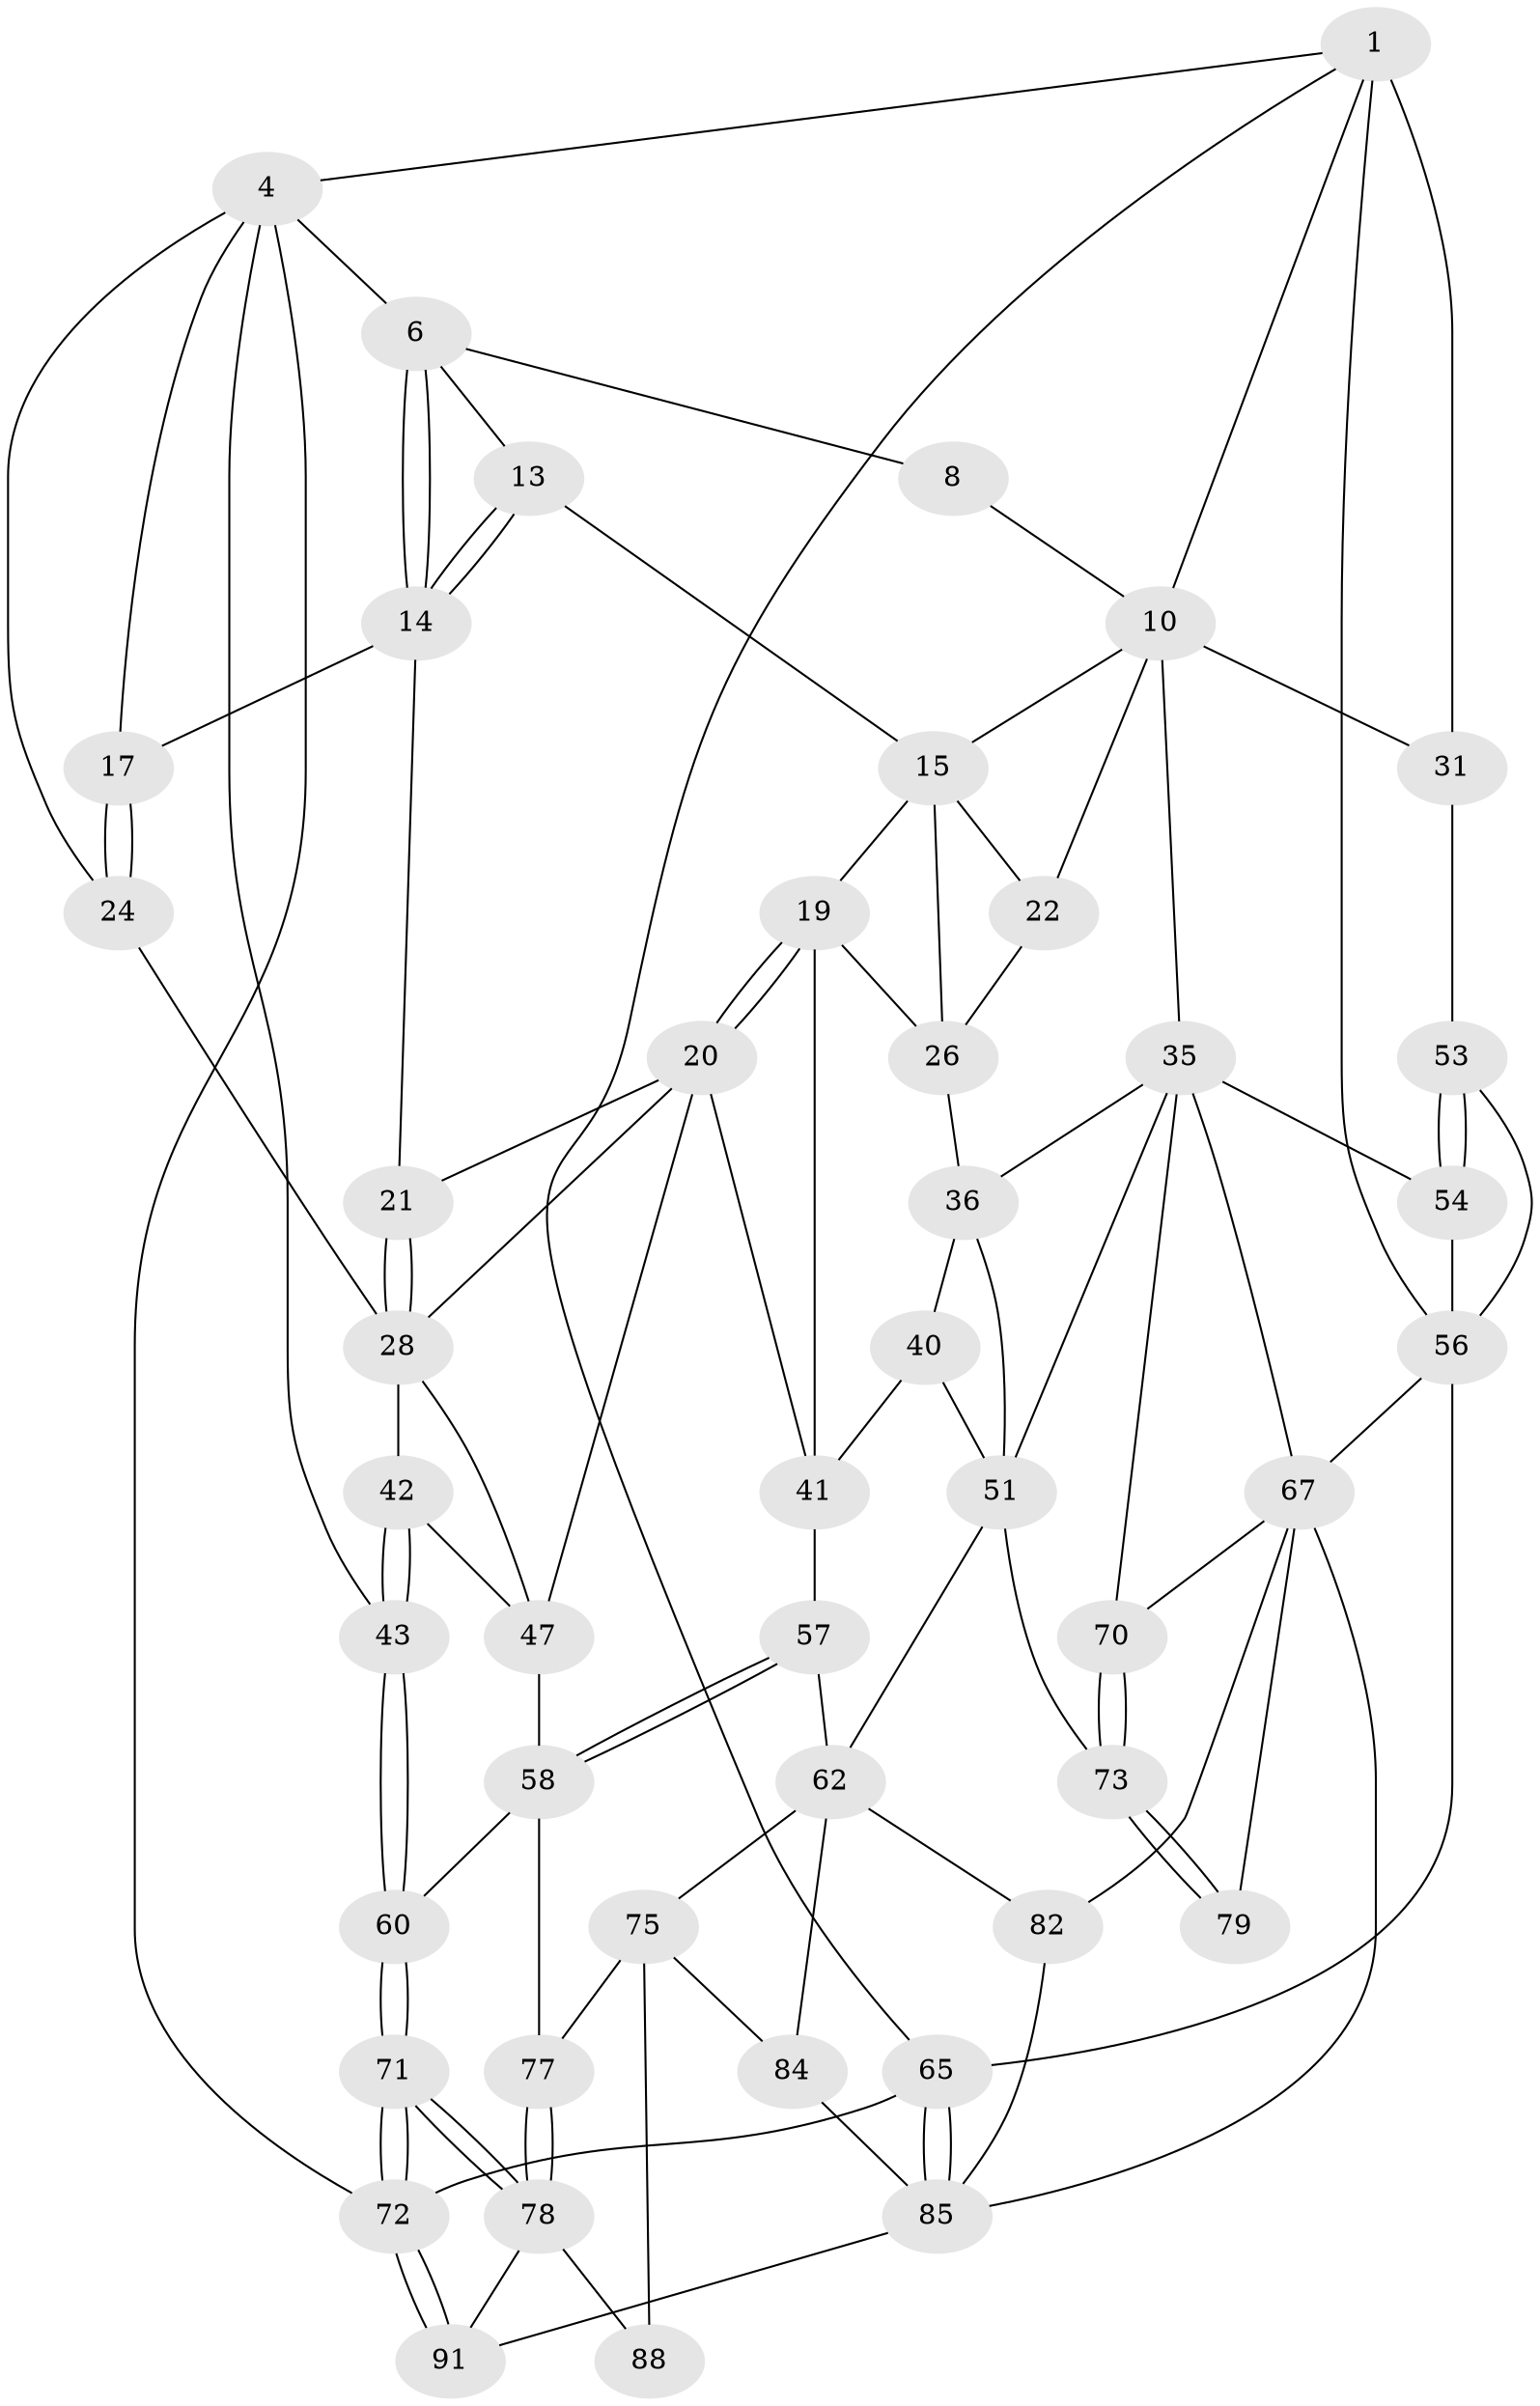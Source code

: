 // original degree distribution, {3: 0.0425531914893617, 6: 0.24468085106382978, 4: 0.22340425531914893, 5: 0.48936170212765956}
// Generated by graph-tools (version 1.1) at 2025/16/03/09/25 04:16:44]
// undirected, 47 vertices, 106 edges
graph export_dot {
graph [start="1"]
  node [color=gray90,style=filled];
  1 [pos="+0.757987592457198+0",super="+9+2"];
  4 [pos="+0+0",super="+5+25"];
  6 [pos="+0.3283489170507281+0",super="+7"];
  8 [pos="+0.5000689105658201+0"];
  10 [pos="+0.6568417660226371+0.12899334490293363",super="+11+34"];
  13 [pos="+0.44346079557934587+0.024950959900102612"];
  14 [pos="+0.3177901709192865+0.07468721941950401",super="+16"];
  15 [pos="+0.45036869664471385+0.03965315775832108",super="+18"];
  17 [pos="+0.1730211380002744+0.033847212265075755"];
  19 [pos="+0.339287222931443+0.20791337731427317",super="+27"];
  20 [pos="+0.32186164926221433+0.21147091414564795",super="+45"];
  21 [pos="+0.30562253287533103+0.20383746244756534"];
  22 [pos="+0.5694269830075478+0.1914408550483422"];
  24 [pos="+0.0702620878865651+0.14772135513337292"];
  26 [pos="+0.4165298605346097+0.219826949294947",super="+38"];
  28 [pos="+0.2091149587424707+0.25302918670204905",super="+29"];
  31 [pos="+0.8397213901925505+0.13278997652000127",super="+32"];
  35 [pos="+0.6106115883672457+0.3444651235911932",super="+49"];
  36 [pos="+0.6097626362649636+0.34425673801603435",super="+37"];
  40 [pos="+0.4665047261501718+0.39359872958911307"];
  41 [pos="+0.44006094618434666+0.4022261477795557",super="+44"];
  42 [pos="+0.03914923873629284+0.353016862458758"];
  43 [pos="+0+0.3842200846937035"];
  47 [pos="+0.1376413228194972+0.40064732292333427",super="+48"];
  51 [pos="+0.5885748947388929+0.5311769727739261",super="+61+52"];
  53 [pos="+0.8380094655532077+0.38111886687378893"];
  54 [pos="+0.8185778375607856+0.43983961727503734"];
  56 [pos="+1+0.3200157157214111",super="+64"];
  57 [pos="+0.3416875007609701+0.5332730846026309"];
  58 [pos="+0.14913917687832756+0.5238282437548103",super="+59"];
  60 [pos="+0+0.5279537898740694"];
  62 [pos="+0.39658452100574154+0.6518843522115005",super="+83+63"];
  65 [pos="+1+1"];
  67 [pos="+0.9420207594523704+0.6975680334620211",super="+80+68"];
  70 [pos="+0.6731766609743228+0.5809857968670503"];
  71 [pos="+0+0.806179586906322"];
  72 [pos="+0+1"];
  73 [pos="+0.6417591293951236+0.705662460400145"];
  75 [pos="+0.296799368820893+0.7526569464408591",super="+90+76"];
  77 [pos="+0.1323774147992017+0.6378379413532675"];
  78 [pos="+0.0158772690502664+0.7534110520839621",super="+87"];
  79 [pos="+0.6748807433235438+0.7923518948163405"];
  82 [pos="+0.6386639050175402+0.9105042205994682"];
  84 [pos="+0.43306620663084+0.8616214804054105",super="+92"];
  85 [pos="+0.761524593158605+1",super="+93"];
  88 [pos="+0.19561938187512026+0.9528042995940501"];
  91 [pos="+0.0388997255852548+1"];
  1 -- 10;
  1 -- 31 [weight=3];
  1 -- 65;
  1 -- 4;
  1 -- 56;
  4 -- 72;
  4 -- 17;
  4 -- 6;
  4 -- 24;
  4 -- 43;
  6 -- 14;
  6 -- 14;
  6 -- 8;
  6 -- 13;
  8 -- 10;
  10 -- 22;
  10 -- 15;
  10 -- 35;
  10 -- 31;
  13 -- 14;
  13 -- 14;
  13 -- 15;
  14 -- 17;
  14 -- 21;
  15 -- 26;
  15 -- 19;
  15 -- 22;
  17 -- 24;
  17 -- 24;
  19 -- 20;
  19 -- 20;
  19 -- 41;
  19 -- 26;
  20 -- 21;
  20 -- 41;
  20 -- 28;
  20 -- 47;
  21 -- 28;
  21 -- 28;
  22 -- 26;
  24 -- 28;
  26 -- 36;
  28 -- 42;
  28 -- 47;
  31 -- 53;
  35 -- 36;
  35 -- 51;
  35 -- 70;
  35 -- 54;
  35 -- 67;
  36 -- 51;
  36 -- 40;
  40 -- 41;
  40 -- 51;
  41 -- 57;
  42 -- 43;
  42 -- 43;
  42 -- 47;
  43 -- 60;
  43 -- 60;
  47 -- 58;
  51 -- 73;
  51 -- 62;
  53 -- 54;
  53 -- 54;
  53 -- 56;
  54 -- 56;
  56 -- 65;
  56 -- 67;
  57 -- 58;
  57 -- 58;
  57 -- 62;
  58 -- 60;
  58 -- 77;
  60 -- 71;
  60 -- 71;
  62 -- 82;
  62 -- 84 [weight=2];
  62 -- 75;
  65 -- 85;
  65 -- 85;
  65 -- 72;
  67 -- 82;
  67 -- 85;
  67 -- 79 [weight=2];
  67 -- 70;
  70 -- 73;
  70 -- 73;
  71 -- 72;
  71 -- 72;
  71 -- 78;
  71 -- 78;
  72 -- 91;
  72 -- 91;
  73 -- 79;
  73 -- 79;
  75 -- 88 [weight=2];
  75 -- 77;
  75 -- 84;
  77 -- 78;
  77 -- 78;
  78 -- 88;
  78 -- 91;
  82 -- 85;
  84 -- 85;
  85 -- 91;
}
